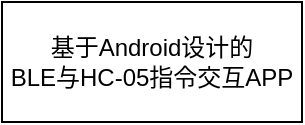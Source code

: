 <mxfile version="22.1.11" type="github">
  <diagram name="第 1 页" id="crzMxCz0xYNelfO2YA_n">
    <mxGraphModel dx="1002" dy="543" grid="0" gridSize="10" guides="1" tooltips="1" connect="1" arrows="1" fold="1" page="1" pageScale="1" pageWidth="827" pageHeight="1169" math="0" shadow="0">
      <root>
        <mxCell id="0" />
        <mxCell id="1" parent="0" />
        <mxCell id="C6NJyYZB2r9F9oJMgfG5-1" value="基于Android设计的&lt;br&gt;BLE与HC-05指令交互APP" style="rounded=0;whiteSpace=wrap;html=1;" vertex="1" parent="1">
          <mxGeometry x="201" y="64" width="150" height="60" as="geometry" />
        </mxCell>
      </root>
    </mxGraphModel>
  </diagram>
</mxfile>
